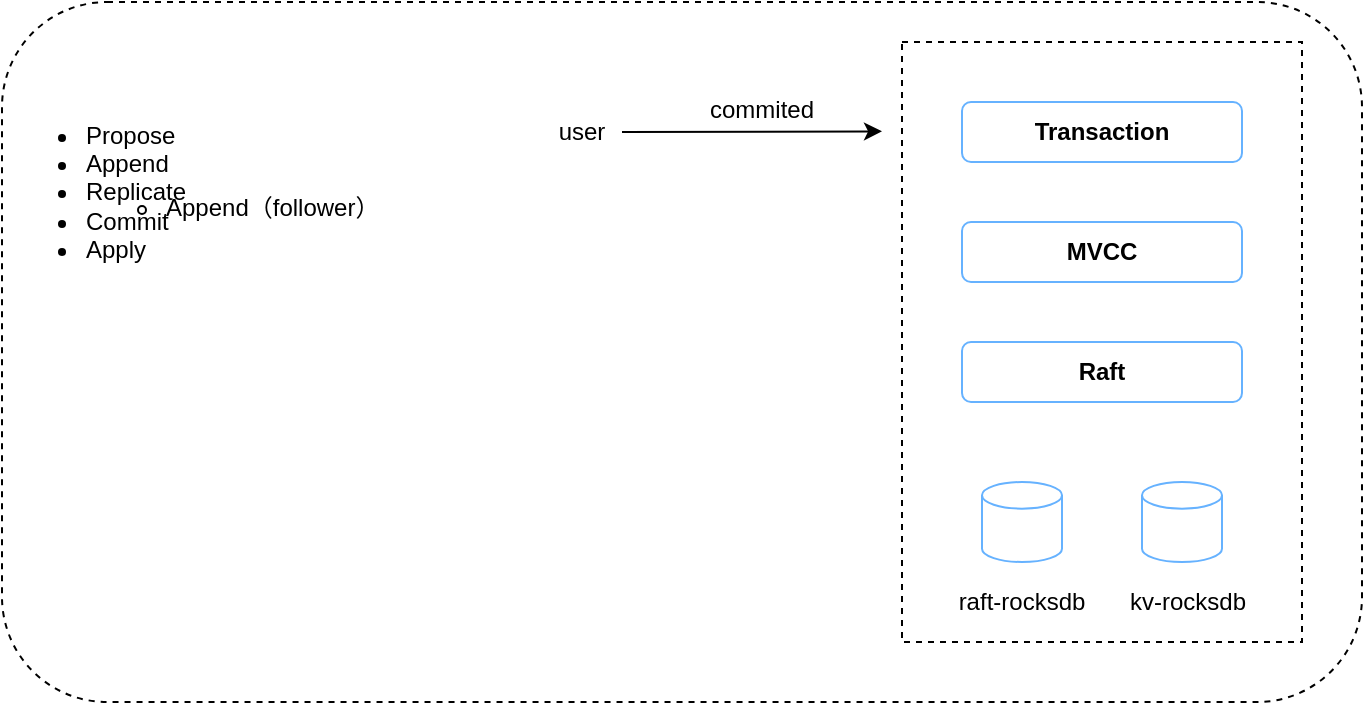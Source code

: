 <mxfile version="21.6.9" type="device">
  <diagram name="第 1 页" id="Q2raxRDVjR0g1fo472po">
    <mxGraphModel dx="1004" dy="682" grid="1" gridSize="10" guides="1" tooltips="1" connect="1" arrows="1" fold="1" page="1" pageScale="1" pageWidth="827" pageHeight="1169" math="0" shadow="0">
      <root>
        <mxCell id="0" />
        <mxCell id="1" parent="0" />
        <mxCell id="kcQh48rsK6TZY_Noi3E9-1" value="" style="rounded=0;whiteSpace=wrap;html=1;fillColor=none;dashed=1;" diagramCategory="general" diagramName="Rectangle" vertex="1" parent="1">
          <mxGeometry x="500" y="150" width="200" height="300" as="geometry" />
        </mxCell>
        <mxCell id="kcQh48rsK6TZY_Noi3E9-2" value="&lt;b&gt;Transaction&lt;/b&gt;" style="rounded=1;whiteSpace=wrap;html=1;fillColor=none;strokeColor=#66B2FF;" diagramCategory="general" diagramName="RoundedRectangle" vertex="1" parent="1">
          <mxGeometry x="530" y="180" width="140" height="30" as="geometry" />
        </mxCell>
        <mxCell id="kcQh48rsK6TZY_Noi3E9-3" value="&lt;b&gt;MVCC&lt;/b&gt;" style="rounded=1;whiteSpace=wrap;html=1;fillColor=none;strokeColor=#66B2FF;" diagramCategory="general" diagramName="RoundedRectangle" vertex="1" parent="1">
          <mxGeometry x="530" y="240" width="140" height="30" as="geometry" />
        </mxCell>
        <mxCell id="kcQh48rsK6TZY_Noi3E9-4" value="&lt;b&gt;Raft&lt;/b&gt;" style="rounded=1;whiteSpace=wrap;html=1;fillColor=none;strokeColor=#66B2FF;" diagramCategory="general" diagramName="RoundedRectangle" vertex="1" parent="1">
          <mxGeometry x="530" y="300" width="140" height="30" as="geometry" />
        </mxCell>
        <mxCell id="kcQh48rsK6TZY_Noi3E9-5" value="" style="shape=mxgraph.flowchart.database;whiteSpace=wrap;html=1;fillColor=#ffffff;strokeColor=#66B2FF;strokeWidth=1;" diagramCategory="Flowchart" diagramName="Database" vertex="1" parent="1">
          <mxGeometry x="540" y="370" width="40" height="40" as="geometry" />
        </mxCell>
        <mxCell id="kcQh48rsK6TZY_Noi3E9-6" value="" style="shape=mxgraph.flowchart.database;whiteSpace=wrap;html=1;fillColor=#ffffff;strokeColor=#66B2FF;strokeWidth=1;" diagramCategory="Flowchart" diagramName="Database" vertex="1" parent="1">
          <mxGeometry x="620" y="370" width="40" height="40" as="geometry" />
        </mxCell>
        <mxCell id="kcQh48rsK6TZY_Noi3E9-7" value="raft-rocksdb" style="text;html=1;strokeColor=none;fillColor=none;align=center;verticalAlign=middle;whiteSpace=wrap;rounded=0;" diagramCategory="general" diagramName="text" vertex="1" parent="1">
          <mxGeometry x="525" y="420" width="70" height="20" as="geometry" />
        </mxCell>
        <mxCell id="kcQh48rsK6TZY_Noi3E9-8" value="kv-rocksdb" style="text;html=1;strokeColor=none;fillColor=none;align=center;verticalAlign=middle;whiteSpace=wrap;rounded=0;" diagramCategory="general" diagramName="text" vertex="1" parent="1">
          <mxGeometry x="608" y="420" width="70" height="20" as="geometry" />
        </mxCell>
        <mxCell id="kcQh48rsK6TZY_Noi3E9-9" value="" style="endArrow=classic;html=1;" diagramCategory="general" diagramName="DirectionalConnector" edge="1" parent="1">
          <mxGeometry width="50" height="50" relative="1" as="geometry">
            <mxPoint x="360" y="195" as="sourcePoint" />
            <mxPoint x="490" y="194.68" as="targetPoint" />
          </mxGeometry>
        </mxCell>
        <mxCell id="kcQh48rsK6TZY_Noi3E9-10" value="user" style="text;html=1;strokeColor=none;fillColor=none;align=center;verticalAlign=middle;whiteSpace=wrap;rounded=0;" diagramCategory="general" diagramName="text" vertex="1" parent="1">
          <mxGeometry x="320" y="185" width="40" height="20" as="geometry" />
        </mxCell>
        <mxCell id="kcQh48rsK6TZY_Noi3E9-11" value=" commited " style="text;html=1;strokeColor=none;fillColor=none;align=center;verticalAlign=middle;whiteSpace=wrap;rounded=0;" diagramCategory="general" diagramName="text" vertex="1" parent="1">
          <mxGeometry x="410" y="174" width="40" height="20" as="geometry" />
        </mxCell>
        <mxCell id="kcQh48rsK6TZY_Noi3E9-12" value="&lt;ul&gt;&lt;li&gt;Propose&lt;/li&gt;&lt;li&gt;Append&lt;/li&gt;&lt;li&gt;Replicate&lt;/li&gt;&lt;ul&gt;&lt;li style=&quot;line-height: 0%;&quot;&gt;Append（follower）&lt;/li&gt;&lt;/ul&gt;&lt;li&gt;Commit&lt;/li&gt;&lt;li&gt;Apply&lt;/li&gt;&lt;/ul&gt;" style="text;html=1;strokeColor=none;fillColor=none;align=left;verticalAlign=middle;whiteSpace=wrap;rounded=0;" diagramCategory="general" diagramName="text" vertex="1" parent="1">
          <mxGeometry x="50" y="150" width="220" height="150" as="geometry" />
        </mxCell>
        <mxCell id="kcQh48rsK6TZY_Noi3E9-13" value="" style="rounded=1;whiteSpace=wrap;html=1;fillColor=none;dashed=1;" vertex="1" parent="1">
          <mxGeometry x="50" y="130" width="680" height="350" as="geometry" />
        </mxCell>
      </root>
    </mxGraphModel>
  </diagram>
</mxfile>
